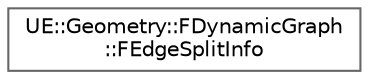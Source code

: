 digraph "Graphical Class Hierarchy"
{
 // INTERACTIVE_SVG=YES
 // LATEX_PDF_SIZE
  bgcolor="transparent";
  edge [fontname=Helvetica,fontsize=10,labelfontname=Helvetica,labelfontsize=10];
  node [fontname=Helvetica,fontsize=10,shape=box,height=0.2,width=0.4];
  rankdir="LR";
  Node0 [id="Node000000",label="UE::Geometry::FDynamicGraph\l::FEdgeSplitInfo",height=0.2,width=0.4,color="grey40", fillcolor="white", style="filled",URL="$de/d2b/structUE_1_1Geometry_1_1FDynamicGraph_1_1FEdgeSplitInfo.html",tooltip=" "];
}
